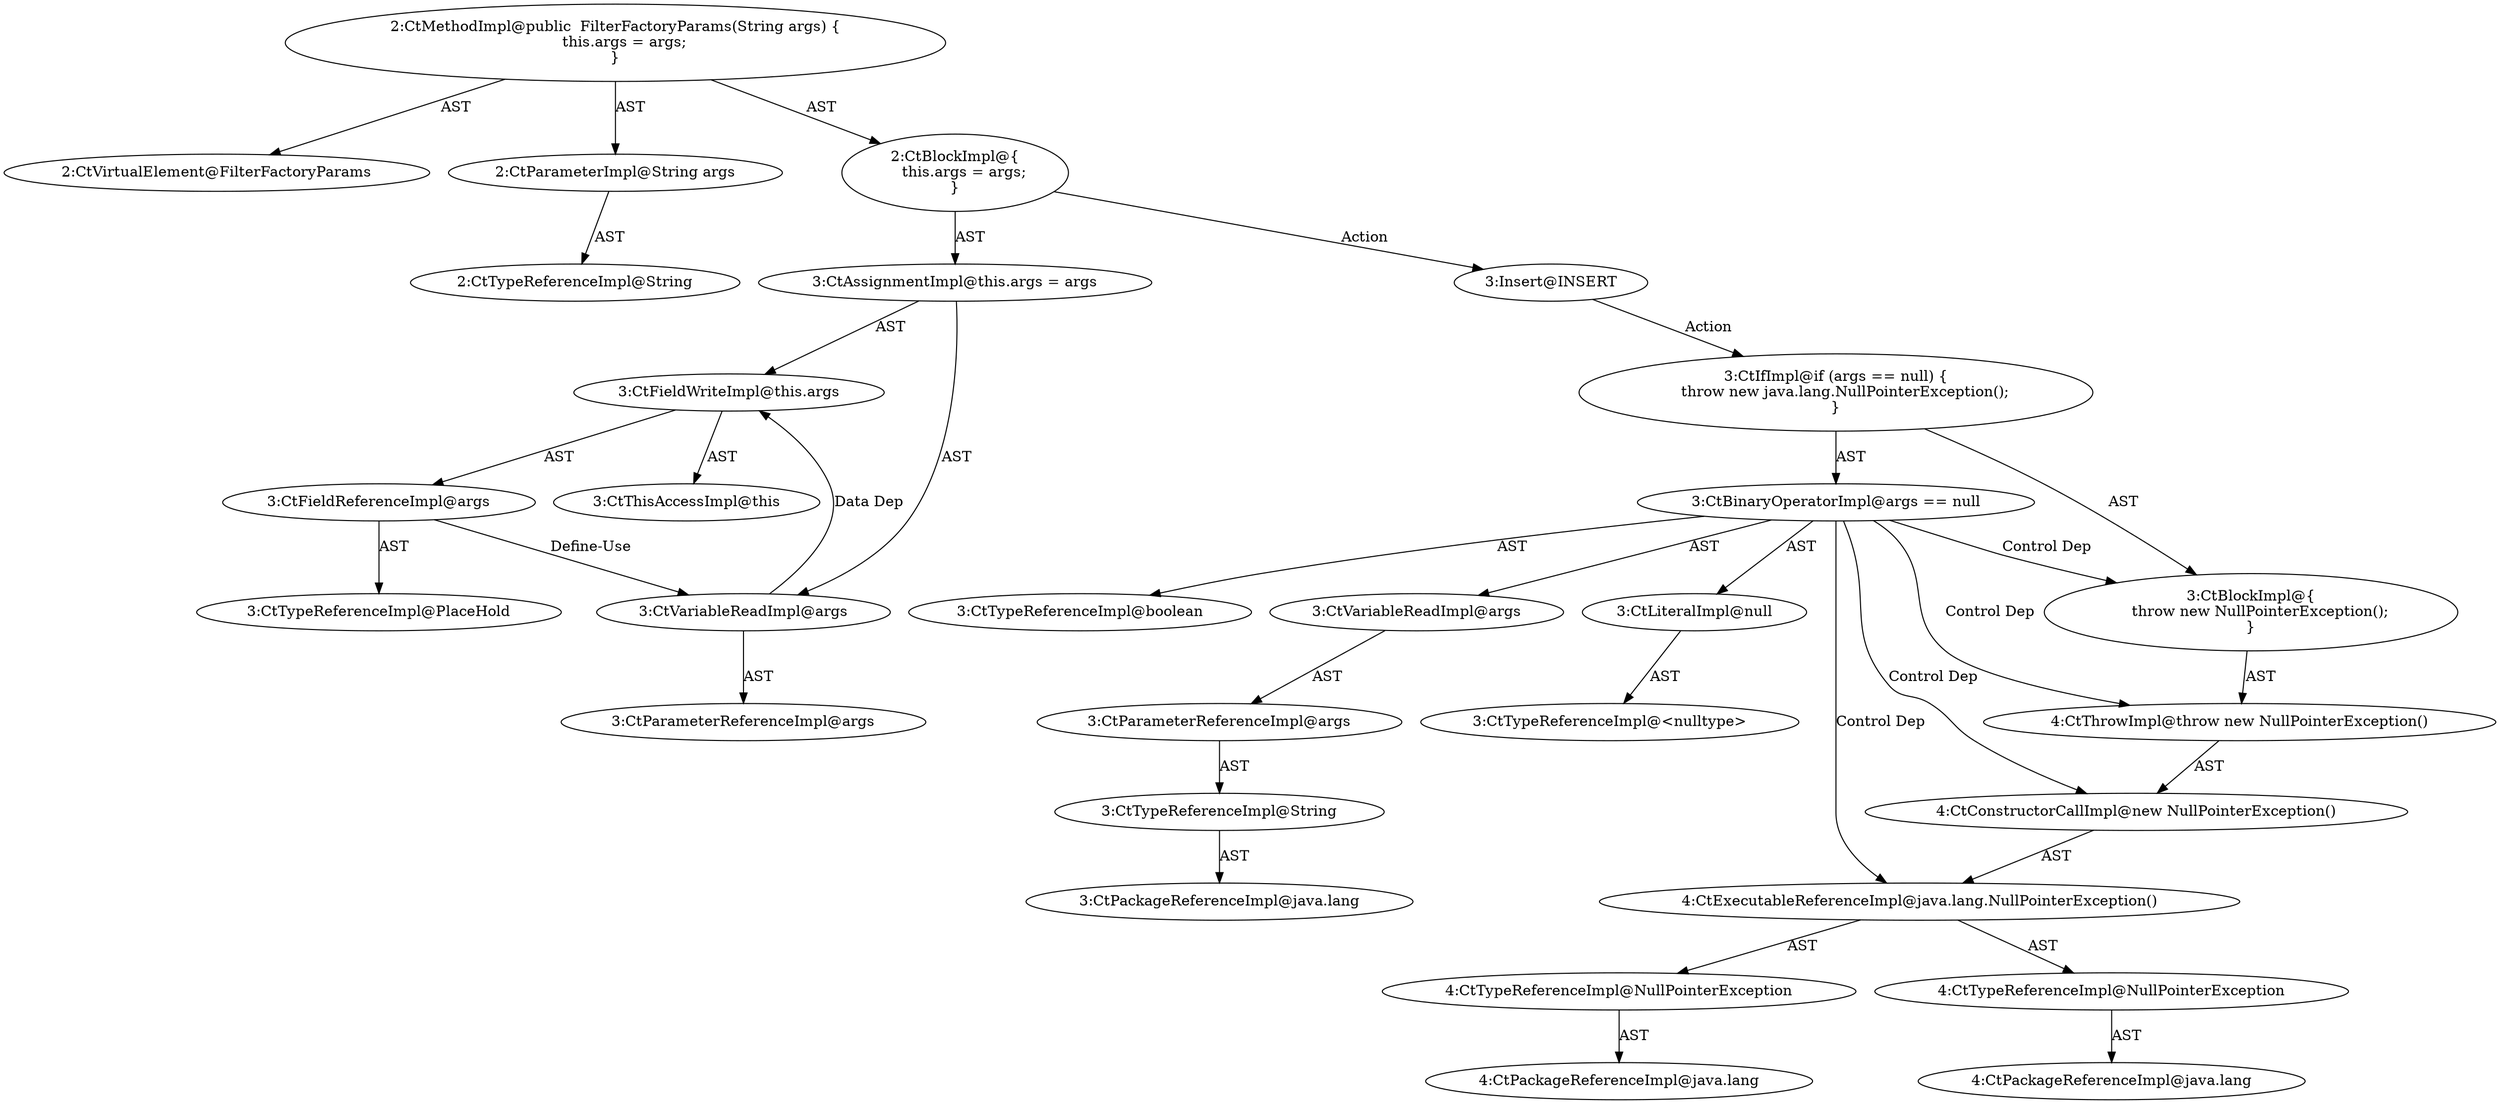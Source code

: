 digraph "FilterFactoryParams#?,String" {
0 [label="2:CtVirtualElement@FilterFactoryParams" shape=ellipse]
1 [label="2:CtParameterImpl@String args" shape=ellipse]
2 [label="2:CtTypeReferenceImpl@String" shape=ellipse]
3 [label="3:CtFieldReferenceImpl@args" shape=ellipse]
4 [label="3:CtTypeReferenceImpl@PlaceHold" shape=ellipse]
5 [label="3:CtFieldWriteImpl@this.args" shape=ellipse]
6 [label="3:CtThisAccessImpl@this" shape=ellipse]
7 [label="3:CtVariableReadImpl@args" shape=ellipse]
8 [label="3:CtParameterReferenceImpl@args" shape=ellipse]
9 [label="3:CtAssignmentImpl@this.args = args" shape=ellipse]
10 [label="2:CtBlockImpl@\{
    this.args = args;
\}" shape=ellipse]
11 [label="2:CtMethodImpl@public  FilterFactoryParams(String args) \{
    this.args = args;
\}" shape=ellipse]
12 [label="3:Insert@INSERT" shape=ellipse]
13 [label="3:CtTypeReferenceImpl@boolean" shape=ellipse]
14 [label="3:CtPackageReferenceImpl@java.lang" shape=ellipse]
15 [label="3:CtTypeReferenceImpl@String" shape=ellipse]
16 [label="3:CtParameterReferenceImpl@args" shape=ellipse]
17 [label="3:CtVariableReadImpl@args" shape=ellipse]
18 [label="3:CtTypeReferenceImpl@<nulltype>" shape=ellipse]
19 [label="3:CtLiteralImpl@null" shape=ellipse]
20 [label="3:CtBinaryOperatorImpl@args == null" shape=ellipse]
21 [label="4:CtPackageReferenceImpl@java.lang" shape=ellipse]
22 [label="4:CtTypeReferenceImpl@NullPointerException" shape=ellipse]
23 [label="4:CtPackageReferenceImpl@java.lang" shape=ellipse]
24 [label="4:CtTypeReferenceImpl@NullPointerException" shape=ellipse]
25 [label="4:CtExecutableReferenceImpl@java.lang.NullPointerException()" shape=ellipse]
26 [label="4:CtConstructorCallImpl@new NullPointerException()" shape=ellipse]
27 [label="4:CtThrowImpl@throw new NullPointerException()" shape=ellipse]
28 [label="3:CtBlockImpl@\{
    throw new NullPointerException();
\}" shape=ellipse]
29 [label="3:CtIfImpl@if (args == null) \{
    throw new java.lang.NullPointerException();
\}" shape=ellipse]
1 -> 2 [label="AST"];
3 -> 4 [label="AST"];
3 -> 7 [label="Define-Use"];
5 -> 6 [label="AST"];
5 -> 3 [label="AST"];
7 -> 8 [label="AST"];
7 -> 5 [label="Data Dep"];
9 -> 5 [label="AST"];
9 -> 7 [label="AST"];
10 -> 9 [label="AST"];
10 -> 12 [label="Action"];
11 -> 0 [label="AST"];
11 -> 1 [label="AST"];
11 -> 10 [label="AST"];
12 -> 29 [label="Action"];
15 -> 14 [label="AST"];
16 -> 15 [label="AST"];
17 -> 16 [label="AST"];
19 -> 18 [label="AST"];
20 -> 13 [label="AST"];
20 -> 17 [label="AST"];
20 -> 19 [label="AST"];
20 -> 28 [label="Control Dep"];
20 -> 27 [label="Control Dep"];
20 -> 26 [label="Control Dep"];
20 -> 25 [label="Control Dep"];
22 -> 21 [label="AST"];
24 -> 23 [label="AST"];
25 -> 22 [label="AST"];
25 -> 24 [label="AST"];
26 -> 25 [label="AST"];
27 -> 26 [label="AST"];
28 -> 27 [label="AST"];
29 -> 20 [label="AST"];
29 -> 28 [label="AST"];
}